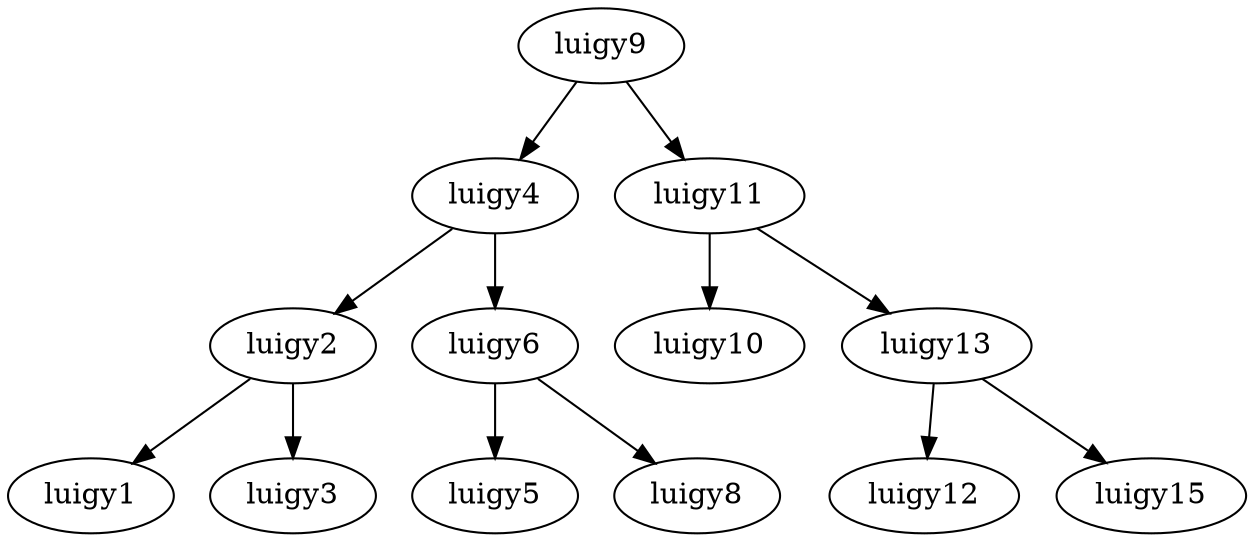 digraph{
 luigy9 -> luigy4;
 luigy9 -> luigy11;
 luigy4 -> luigy2;
 luigy4 -> luigy6;
 luigy2 -> luigy1;
 luigy2 -> luigy3;
 luigy6 -> luigy5;
 luigy6 -> luigy8;
 luigy11 -> luigy10;
 luigy11 -> luigy13;
 luigy13 -> luigy12;
 luigy13 -> luigy15;
}
